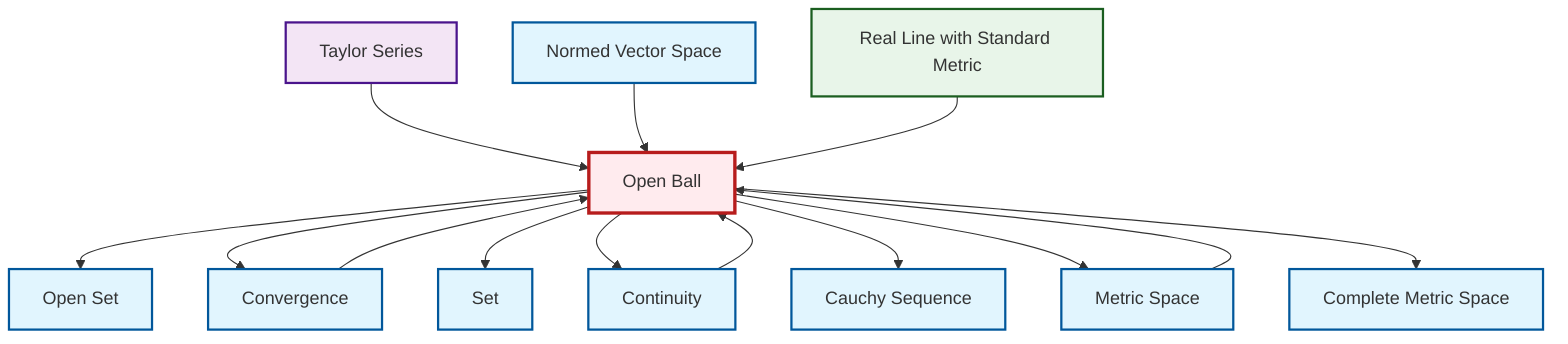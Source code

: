 graph TD
    classDef definition fill:#e1f5fe,stroke:#01579b,stroke-width:2px
    classDef theorem fill:#f3e5f5,stroke:#4a148c,stroke-width:2px
    classDef axiom fill:#fff3e0,stroke:#e65100,stroke-width:2px
    classDef example fill:#e8f5e9,stroke:#1b5e20,stroke-width:2px
    classDef current fill:#ffebee,stroke:#b71c1c,stroke-width:3px
    thm-taylor-series["Taylor Series"]:::theorem
    def-convergence["Convergence"]:::definition
    def-set["Set"]:::definition
    def-complete-metric-space["Complete Metric Space"]:::definition
    ex-real-line-metric["Real Line with Standard Metric"]:::example
    def-open-ball["Open Ball"]:::definition
    def-normed-vector-space["Normed Vector Space"]:::definition
    def-cauchy-sequence["Cauchy Sequence"]:::definition
    def-open-set["Open Set"]:::definition
    def-metric-space["Metric Space"]:::definition
    def-continuity["Continuity"]:::definition
    def-open-ball --> def-open-set
    def-open-ball --> def-convergence
    def-convergence --> def-open-ball
    thm-taylor-series --> def-open-ball
    def-continuity --> def-open-ball
    def-open-ball --> def-set
    def-open-ball --> def-continuity
    def-open-ball --> def-cauchy-sequence
    def-normed-vector-space --> def-open-ball
    def-open-ball --> def-metric-space
    ex-real-line-metric --> def-open-ball
    def-open-ball --> def-complete-metric-space
    def-metric-space --> def-open-ball
    class def-open-ball current